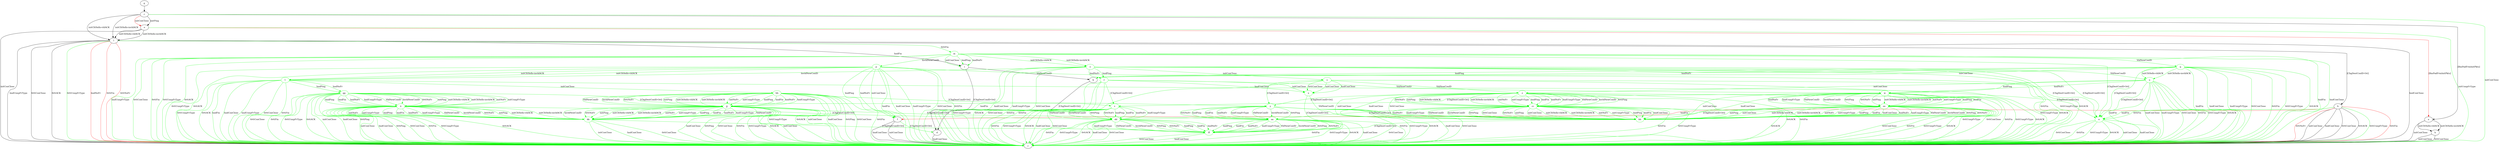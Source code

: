 digraph "" {
	a -> h	[key=0,
		label="initCltHello-vldACK "];
	a -> h	[key=1,
		label="initCltHello-invldACK "];
	a -> j	[key=0,
		label="initConClose "];
	b -> f	[key=0,
		color=red,
		label="hndFin "];
	b -> j	[key=0,
		label="initConClose "];
	b -> j	[key=1,
		label="hndConClose "];
	b -> j	[key=2,
		label="0rttConClose "];
	b -> j	[key=3,
		label="0rttACK "];
	b -> j	[key=4,
		color=green,
		label="0rttUnxpFrType "];
	b -> j	[key=5,
		color=red,
		label="0rttFin "];
	b -> j	[key=6,
		color=red,
		label="0rttNoFr "];
	n	[color=green];
	b -> n	[key=0,
		color=green,
		label="hndFin "];
	b -> n	[key=1,
		color=green,
		label="0rttFin "];
	c -> a	[key=0,
		label="[RmPadFrmInitPkts] "];
	c -> e	[key=0,
		label="initPing "];
	c -> e	[key=1,
		color=red,
		label="initConClose "];
	c -> j	[key=0,
		color=green,
		label="initConClose "];
	c -> l	[key=0,
		label="initCltHello-vldACK "];
	c -> l	[key=1,
		label="initCltHello-invldACK "];
	d -> j	[key=0,
		label="hndConClose "];
	e -> a	[key=0,
		color=red,
		label="[RmPadFrmInitPkts] "];
	e -> j	[key=0,
		label="initConClose "];
	e -> j	[key=1,
		color=green,
		label="initUnxpFrType "];
	e -> l	[key=0,
		label="initCltHello-vldACK "];
	e -> l	[key=1,
		label="initCltHello-invldACK "];
	f -> d	[key=0,
		color=green,
		label="[ChgDestConID-Ori] "];
	f -> j	[key=0,
		label="initConClose "];
	f -> j	[key=1,
		label="hndConClose "];
	g -> c	[key=0];
	h -> j	[key=0,
		label="initConClose "];
	h -> j	[key=1,
		label="0rttConClose "];
	i -> d	[key=0,
		label="[ChgDestConID-Ori] "];
	i -> k	[key=0,
		label="VldNewConID "];
	k -> d	[key=0,
		label="[ChgDestConID-Ori] "];
	l -> b	[key=0,
		label="[ChgDestConID-Ori] "];
	l -> i	[key=0,
		label="hndFin "];
	l -> j	[key=0,
		label="hndConClose "];
	l -> j	[key=1,
		label="hndUnxpFrType "];
	l -> j	[key=2,
		label="0rttConClose "];
	l -> j	[key=3,
		label="0rttACK "];
	l -> j	[key=4,
		color=green,
		label="0rttUnxpFrType "];
	l -> j	[key=5,
		color=red,
		label="hndNoFr "];
	l -> j	[key=6,
		color=red,
		label="0rttFin "];
	l -> j	[key=7,
		color=red,
		label="0rttNoFr "];
	m	[color=green];
	l -> m	[key=0,
		color=green,
		label="0rttFin "];
	m -> i	[key=0,
		color=green,
		label="initConClose "];
	m -> i	[key=1,
		color=green,
		label="hndPing "];
	m -> i	[key=2,
		color=green,
		label="hndNoFr "];
	m -> j	[key=0,
		color=green,
		label="hndFin "];
	m -> j	[key=1,
		color=green,
		label="hndConClose "];
	m -> j	[key=2,
		color=green,
		label="hndUnxpFrType "];
	m -> j	[key=3,
		color=green,
		label="0rttConClose "];
	m -> j	[key=4,
		color=green,
		label="0rttFin "];
	m -> j	[key=5,
		color=green,
		label="0rttUnxpFrType "];
	m -> j	[key=6,
		color=green,
		label="0rttACK "];
	m -> n	[key=0,
		color=green,
		label="[ChgDestConID-Ori] "];
	o	[color=green];
	m -> o	[key=0,
		color=green,
		label="initCltHello-vldACK "];
	m -> o	[key=1,
		color=green,
		label="initCltHello-invldACK "];
	p	[color=green];
	m -> p	[key=0,
		color=green,
		label="InvldNewConID "];
	q	[color=green];
	m -> q	[key=0,
		color=green,
		label="VldNewConID "];
	n -> j	[key=0,
		color=green,
		label="initConClose "];
	n -> j	[key=1,
		color=green,
		label="hndConClose "];
	n -> j	[key=2,
		color=green,
		label="0rttConClose "];
	n -> j	[key=3,
		color=green,
		label="0rttFin "];
	n -> j	[key=4,
		color=green,
		label="0rttUnxpFrType "];
	n -> j	[key=5,
		color=green,
		label="0rttACK "];
	o -> j	[key=0,
		color=green,
		label="hndFin "];
	o -> j	[key=1,
		color=green,
		label="hndConClose "];
	o -> j	[key=2,
		color=green,
		label="hndUnxpFrType "];
	o -> j	[key=3,
		color=green,
		label="0rttConClose "];
	o -> j	[key=4,
		color=green,
		label="0rttFin "];
	o -> j	[key=5,
		color=green,
		label="0rttUnxpFrType "];
	o -> j	[key=6,
		color=green,
		label="0rttACK "];
	o -> n	[key=0,
		color=green,
		label="[ChgDestConID-Ori] "];
	r	[color=green];
	o -> r	[key=0,
		color=green,
		label="hndPing "];
	o -> r	[key=1,
		color=green,
		label="hndNoFr "];
	s	[color=green];
	o -> s	[key=0,
		color=green,
		label="initConClose "];
	t	[color=green];
	o -> t	[key=0,
		color=green,
		label="InvldNewConID "];
	u	[color=green];
	o -> u	[key=0,
		color=green,
		label="VldNewConID "];
	p -> f	[key=0,
		color=green,
		label="initConClose "];
	p -> f	[key=1,
		color=green,
		label="hndPing "];
	p -> f	[key=2,
		color=green,
		label="hndNoFr "];
	p -> j	[key=0,
		color=green,
		label="hndFin "];
	p -> j	[key=1,
		color=green,
		label="hndConClose "];
	p -> j	[key=2,
		color=green,
		label="hndUnxpFrType "];
	p -> j	[key=3,
		color=green,
		label="0rttConClose "];
	p -> j	[key=4,
		color=green,
		label="0rttFin "];
	p -> j	[key=5,
		color=green,
		label="0rttUnxpFrType "];
	p -> j	[key=6,
		color=green,
		label="0rttACK "];
	p -> n	[key=0,
		color=green,
		label="[ChgDestConID-Ori] "];
	p -> t	[key=0,
		color=green,
		label="initCltHello-vldACK "];
	p -> t	[key=1,
		color=green,
		label="initCltHello-invldACK "];
	q -> j	[key=0,
		color=green,
		label="hndFin "];
	q -> j	[key=1,
		color=green,
		label="hndConClose "];
	q -> j	[key=2,
		color=green,
		label="hndUnxpFrType "];
	q -> j	[key=3,
		color=green,
		label="0rttConClose "];
	q -> j	[key=4,
		color=green,
		label="0rttFin "];
	q -> j	[key=5,
		color=green,
		label="0rttUnxpFrType "];
	q -> j	[key=6,
		color=green,
		label="0rttACK "];
	q -> k	[key=0,
		color=green,
		label="initConClose "];
	q -> k	[key=1,
		color=green,
		label="hndPing "];
	q -> k	[key=2,
		color=green,
		label="hndNoFr "];
	q -> n	[key=0,
		color=green,
		label="[ChgDestConID-Ori] "];
	q -> u	[key=0,
		color=green,
		label="initCltHello-vldACK "];
	q -> u	[key=1,
		color=green,
		label="initCltHello-invldACK "];
	r -> j	[key=0,
		color=green,
		label="0rttConClose "];
	r -> j	[key=1,
		color=green,
		label="0rttFin "];
	r -> j	[key=2,
		color=green,
		label="0rttUnxpFrType "];
	r -> j	[key=3,
		color=green,
		label="0rttACK "];
	v	[color=green];
	r -> v	[key=0,
		color=green,
		label="[ChgDestConID-Ori] "];
	w	[color=green];
	r -> w	[key=0,
		color=green,
		label="VldNewConID "];
	x	[color=green];
	r -> x	[key=0,
		color=green,
		label="initConClose "];
	r -> x	[key=1,
		color=green,
		label="hndConClose "];
	s -> j	[key=0,
		color=green,
		label="0rttFin "];
	s -> j	[key=1,
		color=green,
		label="0rttUnxpFrType "];
	s -> j	[key=2,
		color=green,
		label="0rttACK "];
	s -> x	[key=0,
		color=green,
		label="initConClose "];
	s -> x	[key=1,
		color=green,
		label="hndConClose "];
	s -> x	[key=2,
		color=green,
		label="0rttConClose "];
	y	[color=green];
	s -> y	[key=0,
		color=green,
		label="[ChgDestConID-Ori] "];
	z	[color=green];
	s -> z	[key=0,
		color=green,
		label="VldNewConID "];
	t -> j	[key=0,
		color=green,
		label="hndFin "];
	t -> j	[key=1,
		color=green,
		label="hndConClose "];
	t -> j	[key=2,
		color=green,
		label="hndUnxpFrType "];
	t -> j	[key=3,
		color=green,
		label="0rttConClose "];
	t -> j	[key=4,
		color=green,
		label="0rttFin "];
	t -> j	[key=5,
		color=green,
		label="0rttUnxpFrType "];
	t -> j	[key=6,
		color=green,
		label="0rttACK "];
	t -> n	[key=0,
		color=green,
		label="[ChgDestConID-Ori] "];
	gg	[color=green];
	t -> gg	[key=0,
		color=green,
		label="hndPing "];
	t -> gg	[key=1,
		color=green,
		label="hndNoFr "];
	hh	[color=green];
	t -> hh	[key=0,
		color=green,
		label="initConClose "];
	u -> j	[key=0,
		color=green,
		label="hndFin "];
	u -> j	[key=1,
		color=green,
		label="hndConClose "];
	u -> j	[key=2,
		color=green,
		label="hndUnxpFrType "];
	u -> j	[key=3,
		color=green,
		label="0rttConClose "];
	u -> j	[key=4,
		color=green,
		label="0rttFin "];
	u -> j	[key=5,
		color=green,
		label="0rttUnxpFrType "];
	u -> j	[key=6,
		color=green,
		label="0rttACK "];
	u -> n	[key=0,
		color=green,
		label="[ChgDestConID-Ori] "];
	u -> w	[key=0,
		color=green,
		label="hndPing "];
	u -> w	[key=1,
		color=green,
		label="hndNoFr "];
	u -> z	[key=0,
		color=green,
		label="initConClose "];
	v -> j	[key=0,
		color=green,
		label="hndConClose "];
	v -> j	[key=1,
		color=green,
		label="0rttConClose "];
	v -> j	[key=2,
		color=green,
		label="0rttFin "];
	v -> j	[key=3,
		color=green,
		label="0rttUnxpFrType "];
	v -> j	[key=4,
		color=green,
		label="0rttACK "];
	dd	[color=green];
	v -> dd	[key=0,
		color=green,
		label="hndPing "];
	v -> dd	[key=1,
		color=green,
		label="hndFin "];
	v -> dd	[key=2,
		color=green,
		label="hndNoFr "];
	v -> dd	[key=3,
		color=green,
		label="hndUnxpFrType "];
	v -> dd	[key=4,
		color=green,
		label="VldNewConID "];
	v -> dd	[key=5,
		color=green,
		label="InvldNewConID "];
	v -> dd	[key=6,
		color=green,
		label="0rttPing "];
	v -> dd	[key=7,
		color=green,
		label="0rttNoFr "];
	w -> j	[key=0,
		color=green,
		label="0rttConClose "];
	w -> j	[key=1,
		color=green,
		label="0rttFin "];
	w -> j	[key=2,
		color=green,
		label="0rttUnxpFrType "];
	w -> j	[key=3,
		color=green,
		label="0rttACK "];
	w -> v	[key=0,
		color=green,
		label="[ChgDestConID-Ori] "];
	bb	[color=green];
	w -> bb	[key=0,
		color=green,
		label="initConClose "];
	w -> bb	[key=1,
		color=green,
		label="hndConClose "];
	ee	[color=green];
	w -> ee	[key=0,
		color=green,
		label="initPing "];
	w -> ee	[key=1,
		color=green,
		label="initCltHello-vldACK "];
	w -> ee	[key=2,
		color=green,
		label="initCltHello-invldACK "];
	w -> ee	[key=3,
		color=green,
		label="initNoFr "];
	w -> ee	[key=4,
		color=green,
		label="initUnxpFrType "];
	w -> ee	[key=5,
		color=green,
		label="hndPing "];
	w -> ee	[key=6,
		color=green,
		label="hndFin "];
	w -> ee	[key=7,
		color=green,
		label="hndNoFr "];
	w -> ee	[key=8,
		color=green,
		label="hndUnxpFrType "];
	w -> ee	[key=9,
		color=green,
		label="VldNewConID "];
	w -> ee	[key=10,
		color=green,
		label="InvldNewConID "];
	w -> ee	[key=11,
		color=green,
		label="0rttPing "];
	w -> ee	[key=12,
		color=green,
		label="0rttNoFr "];
	x -> bb	[key=0,
		color=green,
		label="VldNewConID "];
	ff	[color=green];
	x -> ff	[key=0,
		color=green,
		label="[ChgDestConID-Ori] "];
	y -> j	[key=0,
		color=green,
		label="hndConClose "];
	y -> j	[key=1,
		color=green,
		label="0rttConClose "];
	y -> j	[key=2,
		color=green,
		label="0rttFin "];
	y -> j	[key=3,
		color=green,
		label="0rttUnxpFrType "];
	y -> j	[key=4,
		color=green,
		label="0rttACK "];
	aa	[color=green];
	y -> aa	[key=0,
		color=green,
		label="hndPing "];
	y -> aa	[key=1,
		color=green,
		label="hndFin "];
	y -> aa	[key=2,
		color=green,
		label="hndNoFr "];
	y -> aa	[key=3,
		color=green,
		label="hndUnxpFrType "];
	y -> aa	[key=4,
		color=green,
		label="VldNewConID "];
	y -> aa	[key=5,
		color=green,
		label="InvldNewConID "];
	y -> aa	[key=6,
		color=green,
		label="0rttPing "];
	y -> aa	[key=7,
		color=green,
		label="0rttNoFr "];
	z -> j	[key=0,
		color=green,
		label="0rttFin "];
	z -> j	[key=1,
		color=green,
		label="0rttUnxpFrType "];
	z -> j	[key=2,
		color=green,
		label="0rttACK "];
	z -> y	[key=0,
		color=green,
		label="[ChgDestConID-Ori] "];
	z -> bb	[key=0,
		color=green,
		label="initConClose "];
	z -> bb	[key=1,
		color=green,
		label="hndConClose "];
	z -> bb	[key=2,
		color=green,
		label="0rttConClose "];
	cc	[color=green];
	z -> cc	[key=0,
		color=green,
		label="initPing "];
	z -> cc	[key=1,
		color=green,
		label="initCltHello-vldACK "];
	z -> cc	[key=2,
		color=green,
		label="initCltHello-invldACK "];
	z -> cc	[key=3,
		color=green,
		label="initNoFr "];
	z -> cc	[key=4,
		color=green,
		label="initUnxpFrType "];
	z -> cc	[key=5,
		color=green,
		label="hndPing "];
	z -> cc	[key=6,
		color=green,
		label="hndFin "];
	z -> cc	[key=7,
		color=green,
		label="hndNoFr "];
	z -> cc	[key=8,
		color=green,
		label="hndUnxpFrType "];
	z -> cc	[key=9,
		color=green,
		label="VldNewConID "];
	z -> cc	[key=10,
		color=green,
		label="InvldNewConID "];
	z -> cc	[key=11,
		color=green,
		label="0rttPing "];
	z -> cc	[key=12,
		color=green,
		label="0rttNoFr "];
	aa -> j	[key=0,
		color=green,
		label="hndConClose "];
	aa -> j	[key=1,
		color=green,
		label="0rttConClose "];
	aa -> j	[key=2,
		color=green,
		label="0rttFin "];
	aa -> j	[key=3,
		color=green,
		label="0rttUnxpFrType "];
	aa -> j	[key=4,
		color=green,
		label="0rttACK "];
	aa -> ff	[key=0,
		color=green,
		label="hndPing "];
	aa -> ff	[key=1,
		color=green,
		label="hndFin "];
	aa -> ff	[key=2,
		color=green,
		label="hndNoFr "];
	aa -> ff	[key=3,
		color=green,
		label="hndUnxpFrType "];
	aa -> ff	[key=4,
		color=green,
		label="VldNewConID "];
	aa -> ff	[key=5,
		color=green,
		label="InvldNewConID "];
	aa -> ff	[key=6,
		color=green,
		label="0rttPing "];
	aa -> ff	[key=7,
		color=green,
		label="0rttNoFr "];
	bb -> ff	[key=0,
		color=green,
		label="[ChgDestConID-Ori] "];
	cc -> j	[key=0,
		color=green,
		label="0rttFin "];
	cc -> j	[key=1,
		color=green,
		label="0rttUnxpFrType "];
	cc -> j	[key=2,
		color=green,
		label="0rttACK "];
	cc -> aa	[key=0,
		color=green,
		label="[ChgDestConID-Ori] "];
	cc -> bb	[key=0,
		color=green,
		label="initPing "];
	cc -> bb	[key=1,
		color=green,
		label="initConClose "];
	cc -> bb	[key=2,
		color=green,
		label="initCltHello-vldACK "];
	cc -> bb	[key=3,
		color=green,
		label="initCltHello-invldACK "];
	cc -> bb	[key=4,
		color=green,
		label="initNoFr "];
	cc -> bb	[key=5,
		color=green,
		label="initUnxpFrType "];
	cc -> bb	[key=6,
		color=green,
		label="hndPing "];
	cc -> bb	[key=7,
		color=green,
		label="hndFin "];
	cc -> bb	[key=8,
		color=green,
		label="hndConClose "];
	cc -> bb	[key=9,
		color=green,
		label="hndNoFr "];
	cc -> bb	[key=10,
		color=green,
		label="hndUnxpFrType "];
	cc -> bb	[key=11,
		color=green,
		label="VldNewConID "];
	cc -> bb	[key=12,
		color=green,
		label="InvldNewConID "];
	cc -> bb	[key=13,
		color=green,
		label="0rttPing "];
	cc -> bb	[key=14,
		color=green,
		label="0rttConClose "];
	cc -> bb	[key=15,
		color=green,
		label="0rttNoFr "];
	dd -> j	[key=0,
		color=green,
		label="hndConClose "];
	dd -> j	[key=1,
		color=green,
		label="0rttConClose "];
	dd -> j	[key=2,
		color=green,
		label="0rttFin "];
	dd -> j	[key=3,
		color=green,
		label="0rttUnxpFrType "];
	dd -> j	[key=4,
		color=green,
		label="0rttACK "];
	dd -> ff	[key=0,
		color=green,
		label="hndPing "];
	dd -> ff	[key=1,
		color=green,
		label="hndFin "];
	dd -> ff	[key=2,
		color=green,
		label="hndNoFr "];
	dd -> ff	[key=3,
		color=green,
		label="hndUnxpFrType "];
	dd -> ff	[key=4,
		color=green,
		label="VldNewConID "];
	dd -> ff	[key=5,
		color=green,
		label="InvldNewConID "];
	dd -> ff	[key=6,
		color=green,
		label="0rttPing "];
	dd -> ff	[key=7,
		color=green,
		label="0rttNoFr "];
	ee -> j	[key=0,
		color=green,
		label="0rttConClose "];
	ee -> j	[key=1,
		color=green,
		label="0rttFin "];
	ee -> j	[key=2,
		color=green,
		label="0rttUnxpFrType "];
	ee -> j	[key=3,
		color=green,
		label="0rttACK "];
	ee -> bb	[key=0,
		color=green,
		label="initPing "];
	ee -> bb	[key=1,
		color=green,
		label="initConClose "];
	ee -> bb	[key=2,
		color=green,
		label="initCltHello-vldACK "];
	ee -> bb	[key=3,
		color=green,
		label="initCltHello-invldACK "];
	ee -> bb	[key=4,
		color=green,
		label="initNoFr "];
	ee -> bb	[key=5,
		color=green,
		label="initUnxpFrType "];
	ee -> bb	[key=6,
		color=green,
		label="hndPing "];
	ee -> bb	[key=7,
		color=green,
		label="hndFin "];
	ee -> bb	[key=8,
		color=green,
		label="hndConClose "];
	ee -> bb	[key=9,
		color=green,
		label="hndNoFr "];
	ee -> bb	[key=10,
		color=green,
		label="hndUnxpFrType "];
	ee -> bb	[key=11,
		color=green,
		label="VldNewConID "];
	ee -> bb	[key=12,
		color=green,
		label="InvldNewConID "];
	ee -> bb	[key=13,
		color=green,
		label="0rttPing "];
	ee -> bb	[key=14,
		color=green,
		label="0rttNoFr "];
	ee -> dd	[key=0,
		color=green,
		label="[ChgDestConID-Ori] "];
	ff -> j	[key=0,
		color=green,
		label="hndConClose "];
	ff -> j	[key=1,
		color=green,
		label="0rttConClose "];
	gg -> j	[key=0,
		color=green,
		label="initConClose "];
	gg -> j	[key=1,
		color=green,
		label="hndConClose "];
	gg -> j	[key=2,
		color=green,
		label="0rttPing "];
	gg -> j	[key=3,
		color=green,
		label="0rttConClose "];
	gg -> j	[key=4,
		color=green,
		label="0rttFin "];
	gg -> j	[key=5,
		color=green,
		label="0rttUnxpFrType "];
	gg -> j	[key=6,
		color=green,
		label="0rttACK "];
	gg -> v	[key=0,
		color=green,
		label="[ChgDestConID-Ori] "];
	ii	[color=green];
	gg -> ii	[key=0,
		color=green,
		label="initPing "];
	gg -> ii	[key=1,
		color=green,
		label="initCltHello-vldACK "];
	gg -> ii	[key=2,
		color=green,
		label="initCltHello-invldACK "];
	gg -> ii	[key=3,
		color=green,
		label="initNoFr "];
	gg -> ii	[key=4,
		color=green,
		label="initUnxpFrType "];
	gg -> ii	[key=5,
		color=green,
		label="hndPing "];
	gg -> ii	[key=6,
		color=green,
		label="hndFin "];
	gg -> ii	[key=7,
		color=green,
		label="hndNoFr "];
	gg -> ii	[key=8,
		color=green,
		label="hndUnxpFrType "];
	gg -> ii	[key=9,
		color=green,
		label="VldNewConID "];
	gg -> ii	[key=10,
		color=green,
		label="InvldNewConID "];
	gg -> ii	[key=11,
		color=green,
		label="0rttNoFr "];
	hh -> j	[key=0,
		color=green,
		label="initConClose "];
	hh -> j	[key=1,
		color=green,
		label="hndConClose "];
	hh -> j	[key=2,
		color=green,
		label="0rttPing "];
	hh -> j	[key=3,
		color=green,
		label="0rttConClose "];
	hh -> j	[key=4,
		color=green,
		label="0rttFin "];
	hh -> j	[key=5,
		color=green,
		label="0rttUnxpFrType "];
	hh -> j	[key=6,
		color=green,
		label="0rttACK "];
	hh -> y	[key=0,
		color=green,
		label="[ChgDestConID-Ori] "];
	jj	[color=green];
	hh -> jj	[key=0,
		color=green,
		label="initPing "];
	hh -> jj	[key=1,
		color=green,
		label="initCltHello-vldACK "];
	hh -> jj	[key=2,
		color=green,
		label="initCltHello-invldACK "];
	hh -> jj	[key=3,
		color=green,
		label="initNoFr "];
	hh -> jj	[key=4,
		color=green,
		label="initUnxpFrType "];
	hh -> jj	[key=5,
		color=green,
		label="hndPing "];
	hh -> jj	[key=6,
		color=green,
		label="hndFin "];
	hh -> jj	[key=7,
		color=green,
		label="hndNoFr "];
	hh -> jj	[key=8,
		color=green,
		label="hndUnxpFrType "];
	hh -> jj	[key=9,
		color=green,
		label="VldNewConID "];
	hh -> jj	[key=10,
		color=green,
		label="InvldNewConID "];
	hh -> jj	[key=11,
		color=green,
		label="0rttNoFr "];
	ii -> j	[key=0,
		color=green,
		label="initConClose "];
	ii -> j	[key=1,
		color=green,
		label="hndConClose "];
	ii -> j	[key=2,
		color=green,
		label="0rttPing "];
	ii -> j	[key=3,
		color=green,
		label="0rttConClose "];
	ii -> j	[key=4,
		color=green,
		label="0rttFin "];
	ii -> j	[key=5,
		color=green,
		label="0rttUnxpFrType "];
	ii -> j	[key=6,
		color=green,
		label="0rttACK "];
	ii -> dd	[key=0,
		color=green,
		label="[ChgDestConID-Ori] "];
	kk	[color=green];
	ii -> kk	[key=0,
		color=green,
		label="initPing "];
	ii -> kk	[key=1,
		color=green,
		label="initCltHello-vldACK "];
	ii -> kk	[key=2,
		color=green,
		label="initCltHello-invldACK "];
	ii -> kk	[key=3,
		color=green,
		label="initNoFr "];
	ii -> kk	[key=4,
		color=green,
		label="initUnxpFrType "];
	ii -> kk	[key=5,
		color=green,
		label="hndPing "];
	ii -> kk	[key=6,
		color=green,
		label="hndFin "];
	ii -> kk	[key=7,
		color=green,
		label="hndNoFr "];
	ii -> kk	[key=8,
		color=green,
		label="hndUnxpFrType "];
	ii -> kk	[key=9,
		color=green,
		label="VldNewConID "];
	ii -> kk	[key=10,
		color=green,
		label="InvldNewConID "];
	ii -> kk	[key=11,
		color=green,
		label="0rttNoFr "];
	jj -> j	[key=0,
		color=green,
		label="initConClose "];
	jj -> j	[key=1,
		color=green,
		label="hndConClose "];
	jj -> j	[key=2,
		color=green,
		label="0rttPing "];
	jj -> j	[key=3,
		color=green,
		label="0rttConClose "];
	jj -> j	[key=4,
		color=green,
		label="0rttFin "];
	jj -> j	[key=5,
		color=green,
		label="0rttUnxpFrType "];
	jj -> j	[key=6,
		color=green,
		label="0rttACK "];
	jj -> aa	[key=0,
		color=green,
		label="[ChgDestConID-Ori] "];
	jj -> kk	[key=0,
		color=green,
		label="initPing "];
	jj -> kk	[key=1,
		color=green,
		label="initCltHello-vldACK "];
	jj -> kk	[key=2,
		color=green,
		label="initCltHello-invldACK "];
	jj -> kk	[key=3,
		color=green,
		label="initNoFr "];
	jj -> kk	[key=4,
		color=green,
		label="initUnxpFrType "];
	jj -> kk	[key=5,
		color=green,
		label="hndPing "];
	jj -> kk	[key=6,
		color=green,
		label="hndFin "];
	jj -> kk	[key=7,
		color=green,
		label="hndNoFr "];
	jj -> kk	[key=8,
		color=green,
		label="hndUnxpFrType "];
	jj -> kk	[key=9,
		color=green,
		label="VldNewConID "];
	jj -> kk	[key=10,
		color=green,
		label="InvldNewConID "];
	jj -> kk	[key=11,
		color=green,
		label="0rttNoFr "];
	kk -> j	[key=0,
		color=green,
		label="initConClose "];
	kk -> j	[key=1,
		color=green,
		label="hndConClose "];
	kk -> j	[key=2,
		color=green,
		label="0rttConClose "];
	kk -> ff	[key=0,
		color=green,
		label="[ChgDestConID-Ori] "];
}
